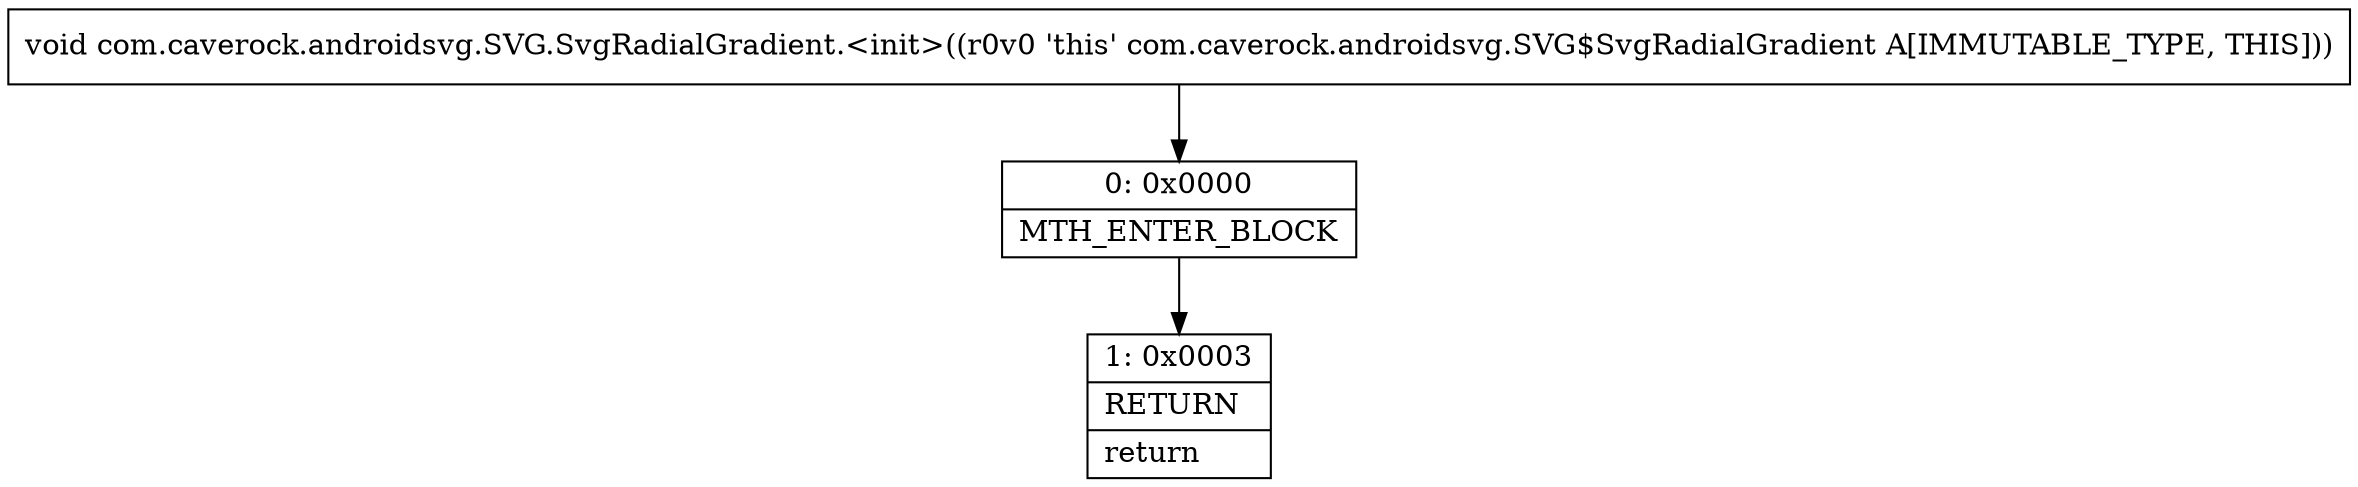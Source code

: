 digraph "CFG forcom.caverock.androidsvg.SVG.SvgRadialGradient.\<init\>()V" {
Node_0 [shape=record,label="{0\:\ 0x0000|MTH_ENTER_BLOCK\l}"];
Node_1 [shape=record,label="{1\:\ 0x0003|RETURN\l|return\l}"];
MethodNode[shape=record,label="{void com.caverock.androidsvg.SVG.SvgRadialGradient.\<init\>((r0v0 'this' com.caverock.androidsvg.SVG$SvgRadialGradient A[IMMUTABLE_TYPE, THIS])) }"];
MethodNode -> Node_0;
Node_0 -> Node_1;
}


